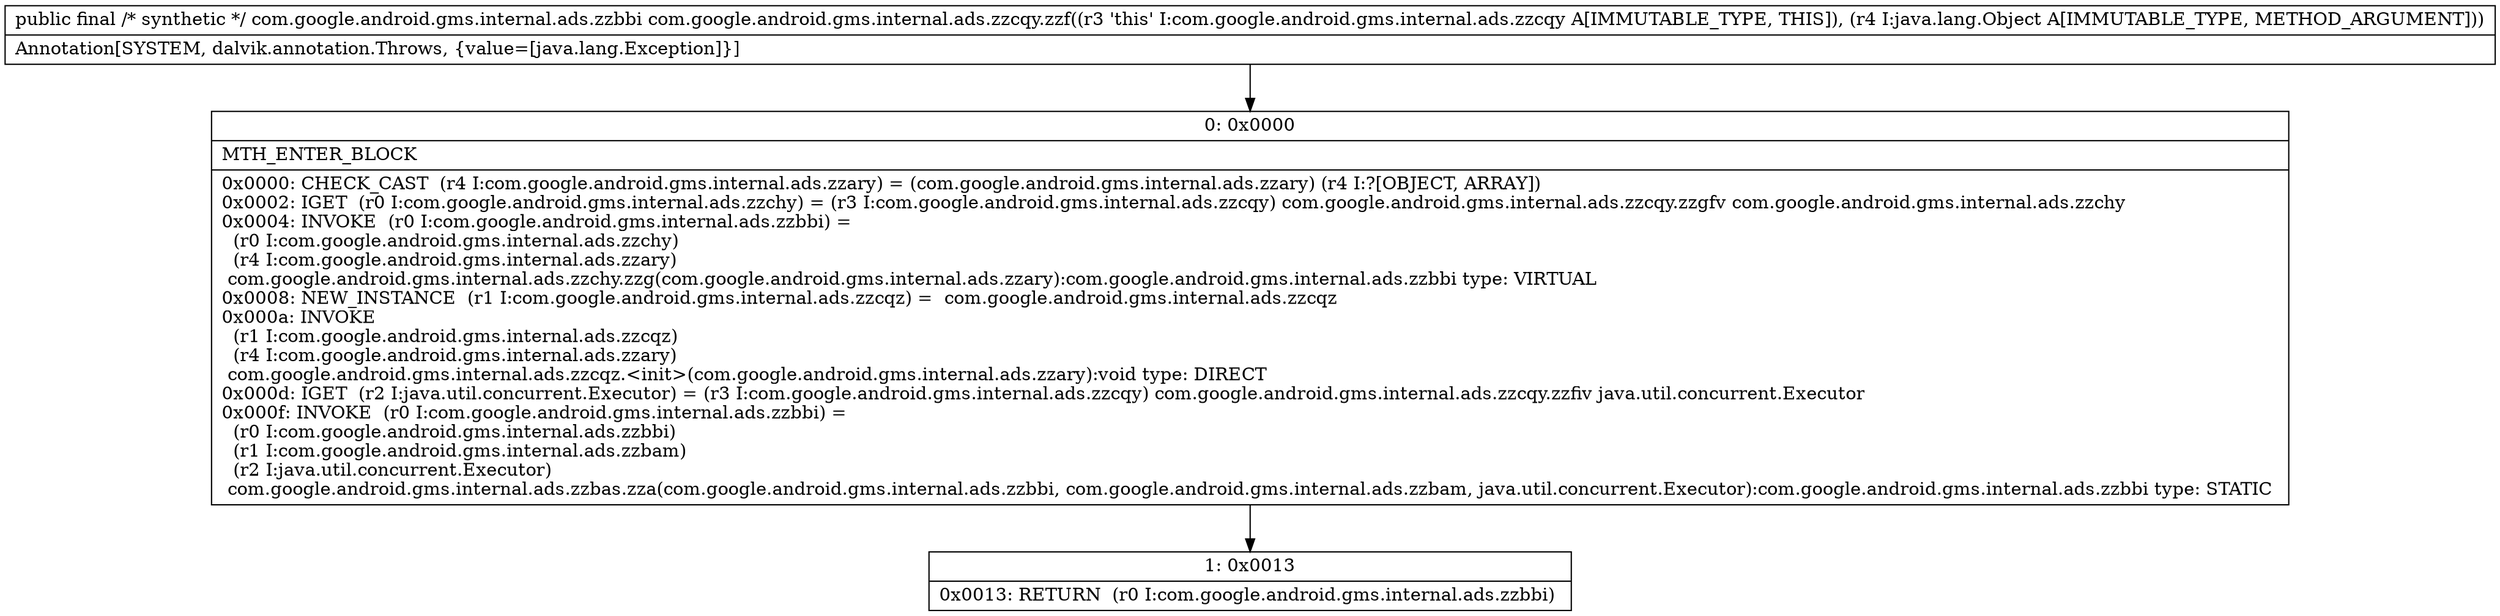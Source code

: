digraph "CFG forcom.google.android.gms.internal.ads.zzcqy.zzf(Ljava\/lang\/Object;)Lcom\/google\/android\/gms\/internal\/ads\/zzbbi;" {
Node_0 [shape=record,label="{0\:\ 0x0000|MTH_ENTER_BLOCK\l|0x0000: CHECK_CAST  (r4 I:com.google.android.gms.internal.ads.zzary) = (com.google.android.gms.internal.ads.zzary) (r4 I:?[OBJECT, ARRAY]) \l0x0002: IGET  (r0 I:com.google.android.gms.internal.ads.zzchy) = (r3 I:com.google.android.gms.internal.ads.zzcqy) com.google.android.gms.internal.ads.zzcqy.zzgfv com.google.android.gms.internal.ads.zzchy \l0x0004: INVOKE  (r0 I:com.google.android.gms.internal.ads.zzbbi) = \l  (r0 I:com.google.android.gms.internal.ads.zzchy)\l  (r4 I:com.google.android.gms.internal.ads.zzary)\l com.google.android.gms.internal.ads.zzchy.zzg(com.google.android.gms.internal.ads.zzary):com.google.android.gms.internal.ads.zzbbi type: VIRTUAL \l0x0008: NEW_INSTANCE  (r1 I:com.google.android.gms.internal.ads.zzcqz) =  com.google.android.gms.internal.ads.zzcqz \l0x000a: INVOKE  \l  (r1 I:com.google.android.gms.internal.ads.zzcqz)\l  (r4 I:com.google.android.gms.internal.ads.zzary)\l com.google.android.gms.internal.ads.zzcqz.\<init\>(com.google.android.gms.internal.ads.zzary):void type: DIRECT \l0x000d: IGET  (r2 I:java.util.concurrent.Executor) = (r3 I:com.google.android.gms.internal.ads.zzcqy) com.google.android.gms.internal.ads.zzcqy.zzfiv java.util.concurrent.Executor \l0x000f: INVOKE  (r0 I:com.google.android.gms.internal.ads.zzbbi) = \l  (r0 I:com.google.android.gms.internal.ads.zzbbi)\l  (r1 I:com.google.android.gms.internal.ads.zzbam)\l  (r2 I:java.util.concurrent.Executor)\l com.google.android.gms.internal.ads.zzbas.zza(com.google.android.gms.internal.ads.zzbbi, com.google.android.gms.internal.ads.zzbam, java.util.concurrent.Executor):com.google.android.gms.internal.ads.zzbbi type: STATIC \l}"];
Node_1 [shape=record,label="{1\:\ 0x0013|0x0013: RETURN  (r0 I:com.google.android.gms.internal.ads.zzbbi) \l}"];
MethodNode[shape=record,label="{public final \/* synthetic *\/ com.google.android.gms.internal.ads.zzbbi com.google.android.gms.internal.ads.zzcqy.zzf((r3 'this' I:com.google.android.gms.internal.ads.zzcqy A[IMMUTABLE_TYPE, THIS]), (r4 I:java.lang.Object A[IMMUTABLE_TYPE, METHOD_ARGUMENT]))  | Annotation[SYSTEM, dalvik.annotation.Throws, \{value=[java.lang.Exception]\}]\l}"];
MethodNode -> Node_0;
Node_0 -> Node_1;
}

